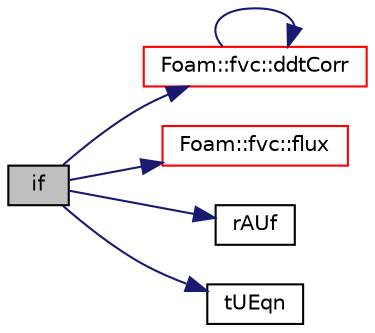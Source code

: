 digraph "if"
{
  bgcolor="transparent";
  edge [fontname="Helvetica",fontsize="10",labelfontname="Helvetica",labelfontsize="10"];
  node [fontname="Helvetica",fontsize="10",shape=record];
  rankdir="LR";
  Node1 [label="if",height=0.2,width=0.4,color="black", fillcolor="grey75", style="filled", fontcolor="black"];
  Node1 -> Node2 [color="midnightblue",fontsize="10",style="solid",fontname="Helvetica"];
  Node2 [label="Foam::fvc::ddtCorr",height=0.2,width=0.4,color="red",URL="$a11009.html#a62752eff998bc6e471deab75616e34d5"];
  Node2 -> Node2 [color="midnightblue",fontsize="10",style="solid",fontname="Helvetica"];
  Node1 -> Node3 [color="midnightblue",fontsize="10",style="solid",fontname="Helvetica"];
  Node3 [label="Foam::fvc::flux",height=0.2,width=0.4,color="red",URL="$a11009.html#a8fc1922666ca94c5fd207b8b96f99467",tooltip="Return the face-flux field obtained from the given volVectorField. "];
  Node1 -> Node4 [color="midnightblue",fontsize="10",style="solid",fontname="Helvetica"];
  Node4 [label="rAUf",height=0.2,width=0.4,color="black",URL="$a03033.html#ae693ae4c2085edc7ebb2aac47e046b2d"];
  Node1 -> Node5 [color="midnightblue",fontsize="10",style="solid",fontname="Helvetica"];
  Node5 [label="tUEqn",height=0.2,width=0.4,color="black",URL="$a03101.html#a22a7f38a81e139953f1aa5df6560ff81"];
}
